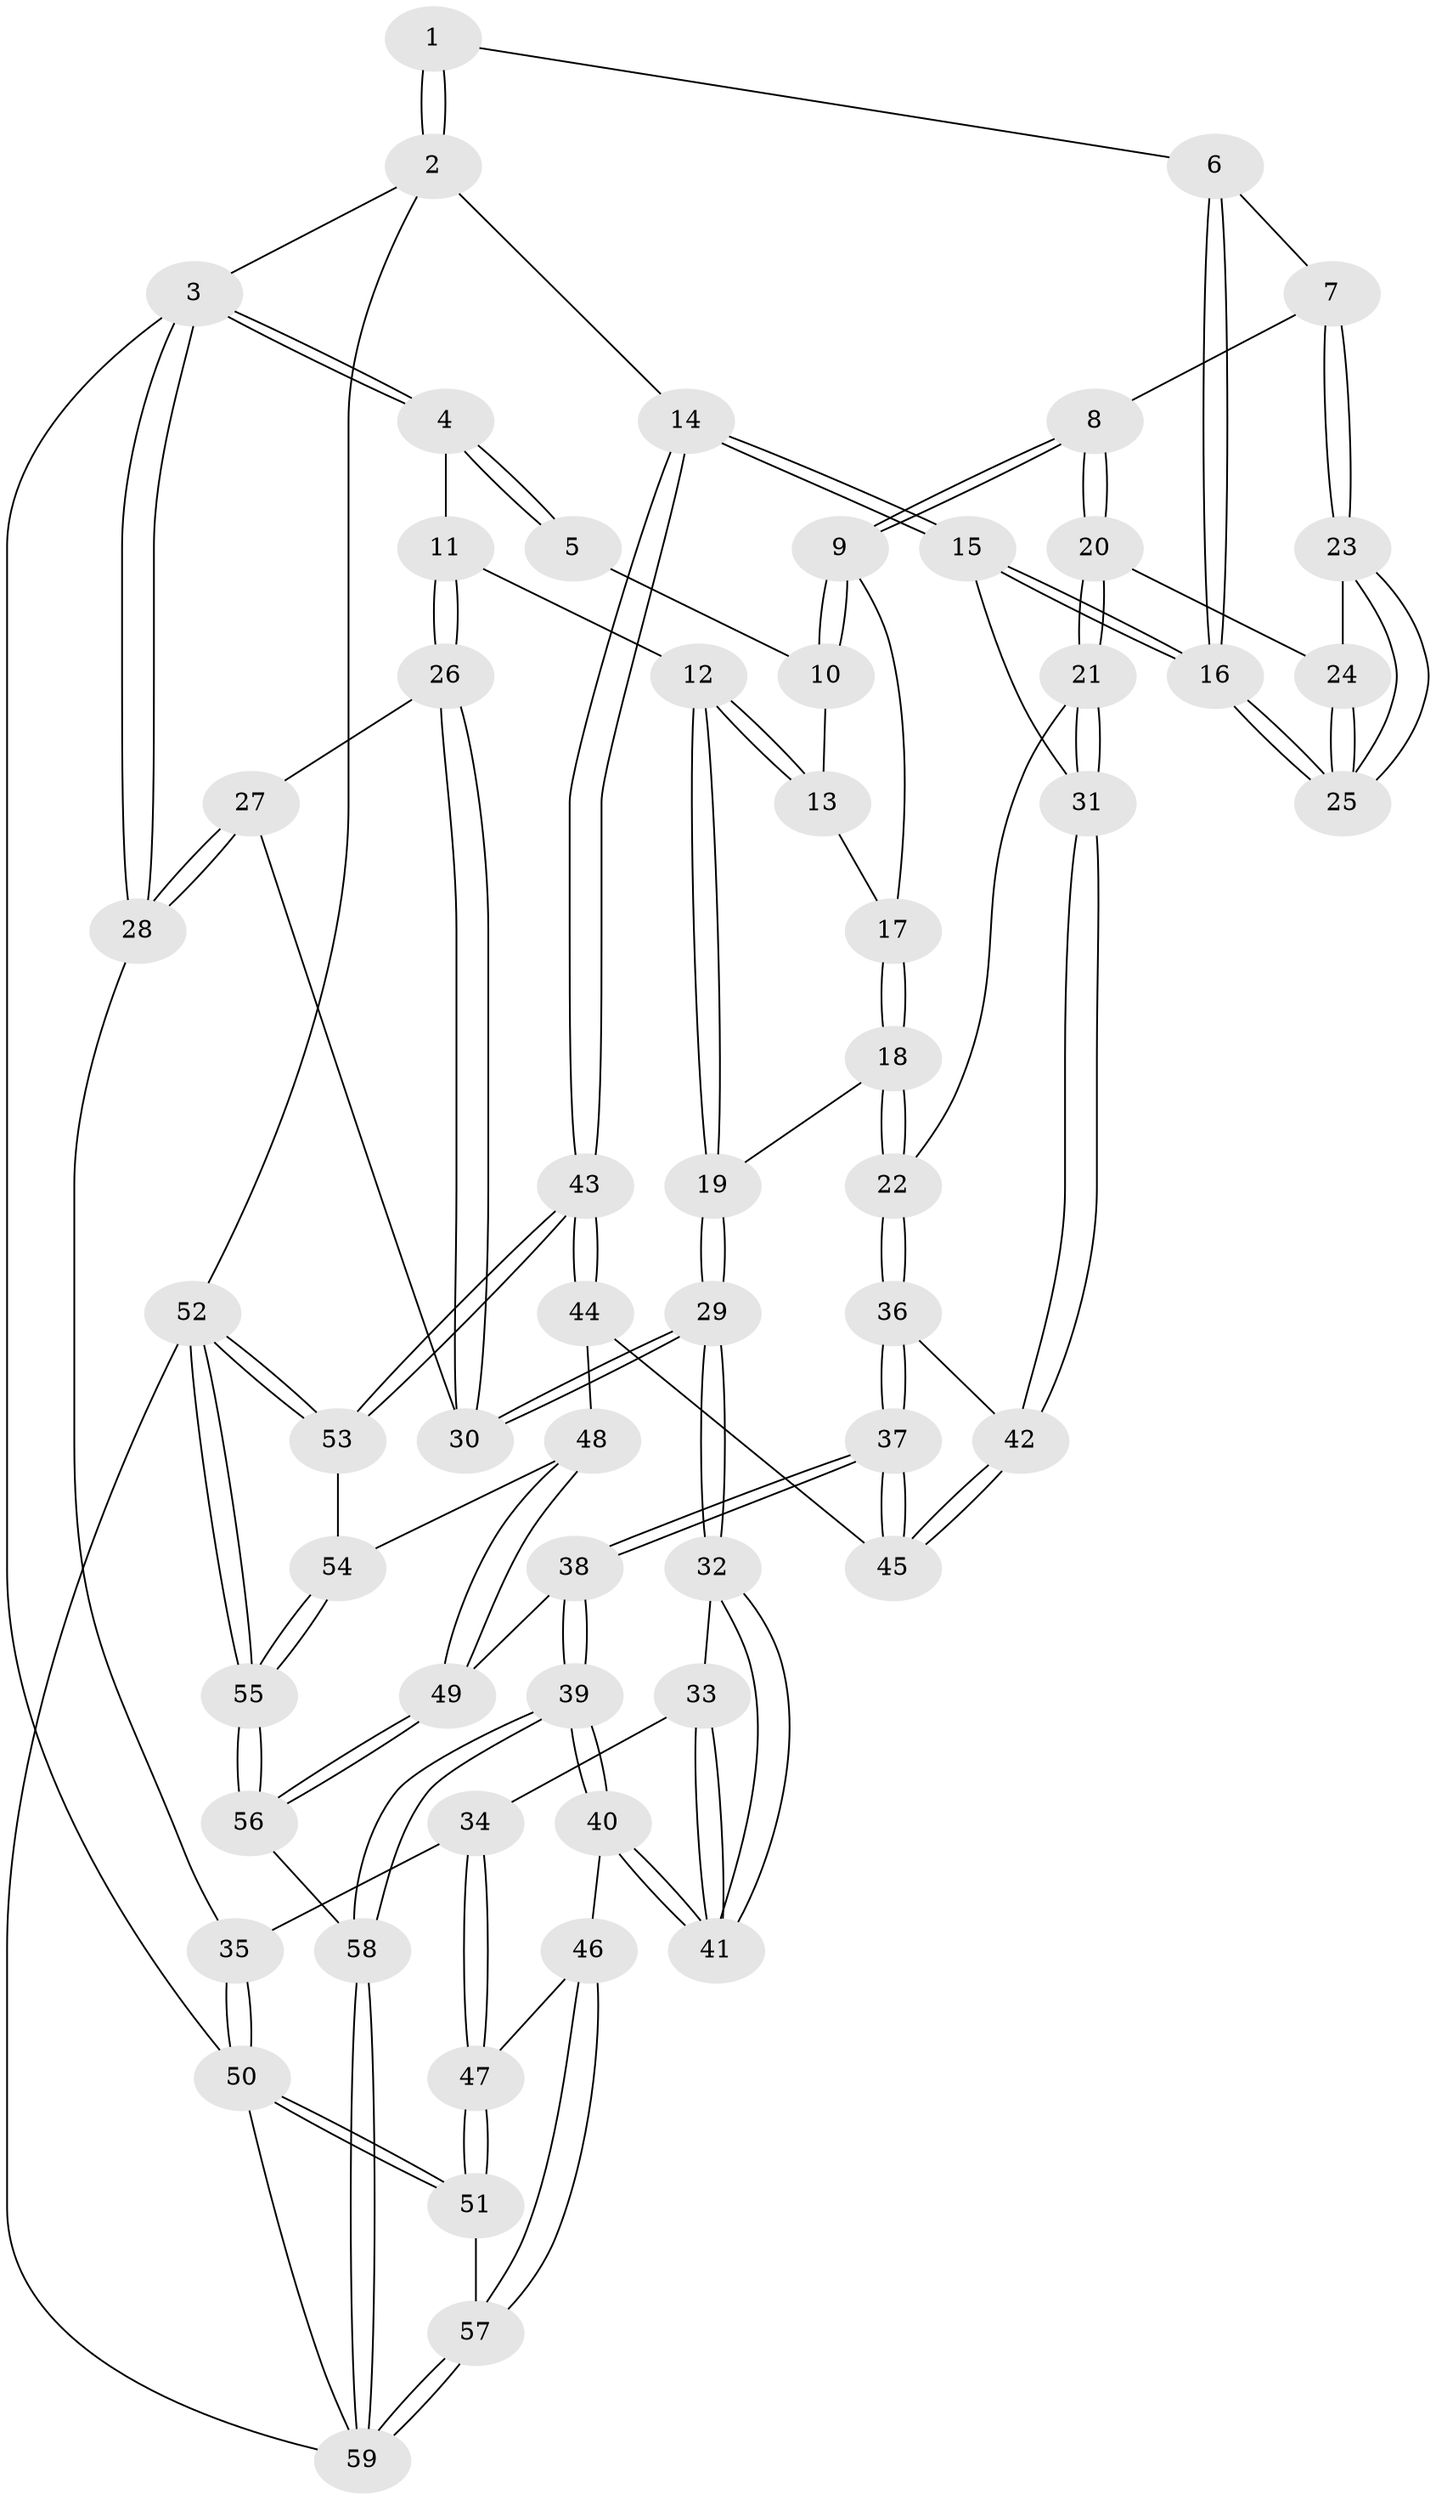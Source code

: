 // Generated by graph-tools (version 1.1) at 2025/38/03/09/25 02:38:26]
// undirected, 59 vertices, 144 edges
graph export_dot {
graph [start="1"]
  node [color=gray90,style=filled];
  1 [pos="+0.8527840473095469+0"];
  2 [pos="+1+0"];
  3 [pos="+0+0"];
  4 [pos="+0.24941401524150994+0"];
  5 [pos="+0.7144552301538961+0"];
  6 [pos="+0.8375038737888126+0"];
  7 [pos="+0.7197773278224543+0.15646327240733865"];
  8 [pos="+0.6640764247951298+0.14316351124845222"];
  9 [pos="+0.6396162199869494+0.11686433245513356"];
  10 [pos="+0.6273523510925478+0"];
  11 [pos="+0.2643609562175864+0.0018613223181547156"];
  12 [pos="+0.3978553705453715+0.08146351857138115"];
  13 [pos="+0.4883427121222841+0.08468918552842425"];
  14 [pos="+1+0.3534521891165066"];
  15 [pos="+0.9442800929465057+0.3315692807678463"];
  16 [pos="+0.9390327612743028+0.32515520057065467"];
  17 [pos="+0.5539442189738556+0.14504728208572645"];
  18 [pos="+0.5176984384452489+0.3324918573428154"];
  19 [pos="+0.5050073187123848+0.33127514722333634"];
  20 [pos="+0.5791000556933936+0.30739689294000944"];
  21 [pos="+0.5472714064234374+0.33759193534410264"];
  22 [pos="+0.539773584803719+0.3413709734132442"];
  23 [pos="+0.7222047806597938+0.1601773674118825"];
  24 [pos="+0.6766229221585793+0.2642552850789858"];
  25 [pos="+0.8612404147433118+0.2805714896739279"];
  26 [pos="+0.2642086919837653+0.002171324403027094"];
  27 [pos="+0+0.22736301048749372"];
  28 [pos="+0+0.29192188831717025"];
  29 [pos="+0.32612116673340596+0.3842560281426002"];
  30 [pos="+0.29243209418793303+0.3189325526375734"];
  31 [pos="+0.9151941889287305+0.3530443784372982"];
  32 [pos="+0.31323276714457937+0.40924458399309394"];
  33 [pos="+0.040816577751447515+0.46446028269919326"];
  34 [pos="+0.03429014640443409+0.46449768818917503"];
  35 [pos="+0+0.37691517949425185"];
  36 [pos="+0.6025864794184733+0.48099469736513556"];
  37 [pos="+0.5814823771882045+0.6133277271127925"];
  38 [pos="+0.5118525695950398+0.7537415503696051"];
  39 [pos="+0.3922201010809414+0.7854467965662477"];
  40 [pos="+0.3845455894192266+0.7805350598941062"];
  41 [pos="+0.36549233194234826+0.7194764623595228"];
  42 [pos="+0.8346065773205291+0.44605455251219356"];
  43 [pos="+1+0.6871273283711999"];
  44 [pos="+0.8135277182592083+0.5704915827141938"];
  45 [pos="+0.8130903392557861+0.5693429385849951"];
  46 [pos="+0.18775825668128215+0.7850850668207501"];
  47 [pos="+0.1247890322235527+0.7743510744783076"];
  48 [pos="+0.8277017734933358+0.7689258700250161"];
  49 [pos="+0.6181006237913123+0.7943513650484649"];
  50 [pos="+0+0.8503563230481378"];
  51 [pos="+0+0.8136155956395428"];
  52 [pos="+1+1"];
  53 [pos="+1+0.7278198631586141"];
  54 [pos="+0.8346211968098037+0.7715651061089963"];
  55 [pos="+0.895189969197971+1"];
  56 [pos="+0.8260225844471727+1"];
  57 [pos="+0.10375935320411805+1"];
  58 [pos="+0.37253838613207146+1"];
  59 [pos="+0.11392392266704486+1"];
  1 -- 2;
  1 -- 2;
  1 -- 6;
  2 -- 3;
  2 -- 14;
  2 -- 52;
  3 -- 4;
  3 -- 4;
  3 -- 28;
  3 -- 28;
  3 -- 50;
  4 -- 5;
  4 -- 5;
  4 -- 11;
  5 -- 10;
  6 -- 7;
  6 -- 16;
  6 -- 16;
  7 -- 8;
  7 -- 23;
  7 -- 23;
  8 -- 9;
  8 -- 9;
  8 -- 20;
  8 -- 20;
  9 -- 10;
  9 -- 10;
  9 -- 17;
  10 -- 13;
  11 -- 12;
  11 -- 26;
  11 -- 26;
  12 -- 13;
  12 -- 13;
  12 -- 19;
  12 -- 19;
  13 -- 17;
  14 -- 15;
  14 -- 15;
  14 -- 43;
  14 -- 43;
  15 -- 16;
  15 -- 16;
  15 -- 31;
  16 -- 25;
  16 -- 25;
  17 -- 18;
  17 -- 18;
  18 -- 19;
  18 -- 22;
  18 -- 22;
  19 -- 29;
  19 -- 29;
  20 -- 21;
  20 -- 21;
  20 -- 24;
  21 -- 22;
  21 -- 31;
  21 -- 31;
  22 -- 36;
  22 -- 36;
  23 -- 24;
  23 -- 25;
  23 -- 25;
  24 -- 25;
  24 -- 25;
  26 -- 27;
  26 -- 30;
  26 -- 30;
  27 -- 28;
  27 -- 28;
  27 -- 30;
  28 -- 35;
  29 -- 30;
  29 -- 30;
  29 -- 32;
  29 -- 32;
  31 -- 42;
  31 -- 42;
  32 -- 33;
  32 -- 41;
  32 -- 41;
  33 -- 34;
  33 -- 41;
  33 -- 41;
  34 -- 35;
  34 -- 47;
  34 -- 47;
  35 -- 50;
  35 -- 50;
  36 -- 37;
  36 -- 37;
  36 -- 42;
  37 -- 38;
  37 -- 38;
  37 -- 45;
  37 -- 45;
  38 -- 39;
  38 -- 39;
  38 -- 49;
  39 -- 40;
  39 -- 40;
  39 -- 58;
  39 -- 58;
  40 -- 41;
  40 -- 41;
  40 -- 46;
  42 -- 45;
  42 -- 45;
  43 -- 44;
  43 -- 44;
  43 -- 53;
  43 -- 53;
  44 -- 45;
  44 -- 48;
  46 -- 47;
  46 -- 57;
  46 -- 57;
  47 -- 51;
  47 -- 51;
  48 -- 49;
  48 -- 49;
  48 -- 54;
  49 -- 56;
  49 -- 56;
  50 -- 51;
  50 -- 51;
  50 -- 59;
  51 -- 57;
  52 -- 53;
  52 -- 53;
  52 -- 55;
  52 -- 55;
  52 -- 59;
  53 -- 54;
  54 -- 55;
  54 -- 55;
  55 -- 56;
  55 -- 56;
  56 -- 58;
  57 -- 59;
  57 -- 59;
  58 -- 59;
  58 -- 59;
}
